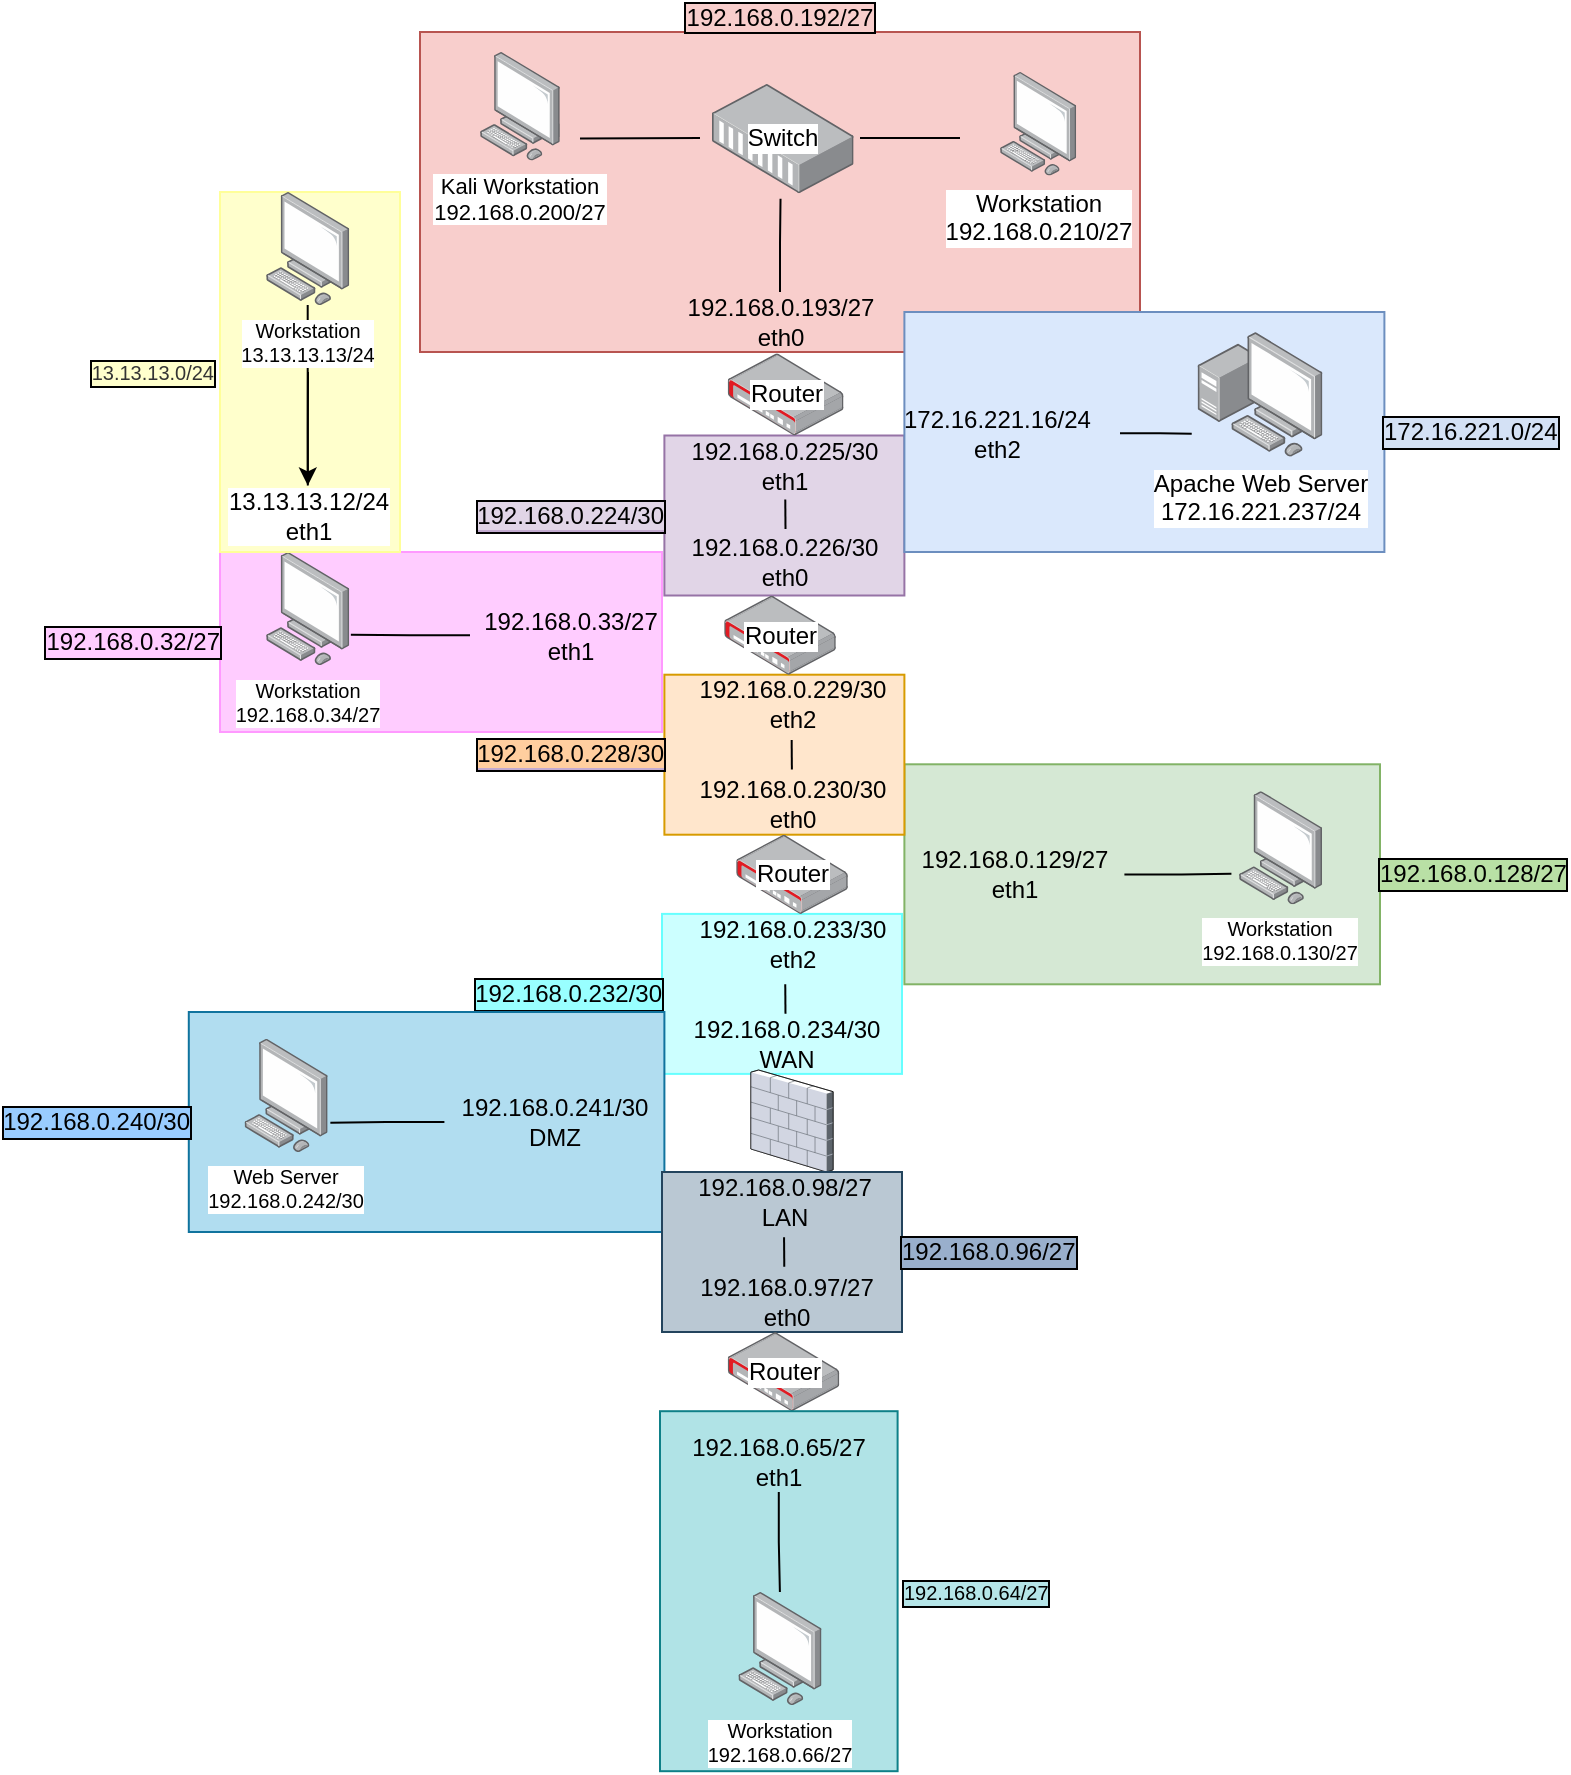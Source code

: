 <mxfile version="16.0.3" type="github">
  <diagram id="bv9NfRFVShrriIwBrnN3" name="Page-1">
    <mxGraphModel dx="2249" dy="780" grid="1" gridSize="10" guides="1" tooltips="1" connect="1" arrows="1" fold="1" page="1" pageScale="1" pageWidth="827" pageHeight="1169" math="0" shadow="0">
      <root>
        <mxCell id="0" />
        <mxCell id="1" parent="0" />
        <mxCell id="MmpTSS29BtTi1EmhJtcV-57" value="192.168.0.128/27" style="rounded=0;labelBackgroundColor=#B9E0A5;labelBorderColor=default;fillColor=#d5e8d4;strokeColor=#82b366;labelPosition=right;verticalLabelPosition=middle;align=left;verticalAlign=middle;spacing=-1;whiteSpace=wrap;html=1;" parent="1" vertex="1">
          <mxGeometry x="402.2" y="406.15" width="237.8" height="110" as="geometry" />
        </mxCell>
        <mxCell id="MmpTSS29BtTi1EmhJtcV-56" value="192.168.0.32/27" style="rounded=0;labelBackgroundColor=#FFCCFF;labelBorderColor=default;fillColor=#FFCCFF;strokeColor=#FF99FF;labelPosition=left;verticalLabelPosition=middle;align=right;verticalAlign=middle;spacing=-1;whiteSpace=wrap;html=1;" parent="1" vertex="1">
          <mxGeometry x="60" y="300" width="221" height="90" as="geometry" />
        </mxCell>
        <mxCell id="MmpTSS29BtTi1EmhJtcV-54" value="&lt;span style=&quot;&quot;&gt;192.168.0.232/30&lt;/span&gt;" style="rounded=0;whiteSpace=wrap;html=1;labelBackgroundColor=#99FFFF;labelBorderColor=default;fillColor=#CCFFFF;strokeColor=#66FFFF;labelPosition=left;verticalLabelPosition=middle;align=right;verticalAlign=middle;spacing=-1;" parent="1" vertex="1">
          <mxGeometry x="281" y="480.95" width="120" height="80" as="geometry" />
        </mxCell>
        <mxCell id="MmpTSS29BtTi1EmhJtcV-51" value="&lt;div&gt;&lt;span style=&quot;background-color: rgb(255 , 206 , 159)&quot;&gt;192.168.0.228/30&lt;/span&gt;&lt;/div&gt;" style="rounded=0;whiteSpace=wrap;html=1;labelBackgroundColor=#C3ABD0;labelBorderColor=default;fillColor=#ffe6cc;strokeColor=#d79b00;labelPosition=left;verticalLabelPosition=middle;align=right;verticalAlign=middle;spacing=-1;" parent="1" vertex="1">
          <mxGeometry x="282.2" y="361.35" width="120" height="80" as="geometry" />
        </mxCell>
        <mxCell id="MmpTSS29BtTi1EmhJtcV-38" value="&lt;span style=&quot;background-color: rgb(225 , 213 , 231)&quot;&gt;192.168.0.224/30&lt;/span&gt;" style="rounded=0;whiteSpace=wrap;html=1;labelBackgroundColor=#C3ABD0;labelBorderColor=default;fillColor=#e1d5e7;strokeColor=#9673a6;labelPosition=left;verticalLabelPosition=middle;align=right;verticalAlign=middle;spacing=-1;" parent="1" vertex="1">
          <mxGeometry x="282.2" y="241.75" width="120" height="80" as="geometry" />
        </mxCell>
        <mxCell id="MmpTSS29BtTi1EmhJtcV-10" value="192.168.0.192/27" style="rounded=0;fillColor=#f8cecc;strokeColor=#b85450;labelPosition=center;verticalLabelPosition=top;align=center;verticalAlign=bottom;labelBackgroundColor=#F8CECC;labelBorderColor=default;spacing=-1;whiteSpace=wrap;html=1;" parent="1" vertex="1">
          <mxGeometry x="160" y="40" width="360" height="160" as="geometry" />
        </mxCell>
        <mxCell id="MmpTSS29BtTi1EmhJtcV-35" value="172.16.221.0/24" style="rounded=0;labelBackgroundColor=#D4E1F5;labelBorderColor=default;fillColor=#dae8fc;strokeColor=#6c8ebf;labelPosition=right;verticalLabelPosition=middle;align=left;verticalAlign=middle;spacing=-1;whiteSpace=wrap;html=1;" parent="1" vertex="1">
          <mxGeometry x="402.2" y="180" width="240" height="120" as="geometry" />
        </mxCell>
        <mxCell id="MmpTSS29BtTi1EmhJtcV-3" value="&lt;div&gt;Workstation&lt;br&gt;&lt;/div&gt;&lt;div&gt;192.168.0.210/27&lt;/div&gt;" style="points=[];aspect=fixed;html=1;align=center;shadow=0;dashed=0;image;image=img/lib/allied_telesis/computer_and_terminals/Personal_Computer.svg;" parent="1" vertex="1">
          <mxGeometry x="450" y="60" width="38.22" height="51.8" as="geometry" />
        </mxCell>
        <mxCell id="pMQTTa0LI7Ytu90DuwI--7" style="edgeStyle=orthogonalEdgeStyle;rounded=0;orthogonalLoop=1;jettySize=auto;html=1;entryX=1.016;entryY=0.731;entryDx=0;entryDy=0;entryPerimeter=0;endArrow=none;endFill=0;" parent="1" source="MmpTSS29BtTi1EmhJtcV-23" target="MmpTSS29BtTi1EmhJtcV-55" edge="1">
          <mxGeometry relative="1" as="geometry" />
        </mxCell>
        <mxCell id="MmpTSS29BtTi1EmhJtcV-23" value="&lt;div&gt;192.168.0.33/27&lt;/div&gt;&lt;div&gt;eth1&lt;/div&gt;" style="text;html=1;align=center;verticalAlign=middle;resizable=0;points=[];autosize=1;strokeColor=none;fillColor=none;" parent="1" vertex="1">
          <mxGeometry x="185.0" y="326.55" width="100" height="30" as="geometry" />
        </mxCell>
        <mxCell id="pMQTTa0LI7Ytu90DuwI--5" style="edgeStyle=orthogonalEdgeStyle;rounded=0;orthogonalLoop=1;jettySize=auto;html=1;entryX=-0.09;entryY=0.73;entryDx=0;entryDy=0;entryPerimeter=0;endArrow=none;endFill=0;" parent="1" source="MmpTSS29BtTi1EmhJtcV-28" target="MmpTSS29BtTi1EmhJtcV-59" edge="1">
          <mxGeometry relative="1" as="geometry" />
        </mxCell>
        <mxCell id="MmpTSS29BtTi1EmhJtcV-28" value="&lt;div&gt;192.168.0.129/27&lt;/div&gt;&lt;div&gt;eth1&lt;/div&gt;" style="text;html=1;align=center;verticalAlign=middle;resizable=0;points=[];autosize=1;strokeColor=none;fillColor=none;" parent="1" vertex="1">
          <mxGeometry x="402.2" y="446.15" width="110" height="30" as="geometry" />
        </mxCell>
        <mxCell id="MmpTSS29BtTi1EmhJtcV-31" value="&lt;div&gt;Apache Web Server&lt;/div&gt;&lt;div&gt;172.16.221.237/24&lt;/div&gt;" style="points=[];aspect=fixed;html=1;align=center;shadow=0;dashed=0;image;image=img/lib/allied_telesis/computer_and_terminals/Personal_Computer_with_Server.svg;rounded=0;labelBackgroundColor=default;labelBorderColor=none;" parent="1" vertex="1">
          <mxGeometry x="548.8" y="190" width="62.4" height="62.4" as="geometry" />
        </mxCell>
        <mxCell id="MmpTSS29BtTi1EmhJtcV-42" style="edgeStyle=orthogonalEdgeStyle;rounded=0;orthogonalLoop=1;jettySize=auto;html=1;entryX=-0.047;entryY=0.815;entryDx=0;entryDy=0;entryPerimeter=0;endArrow=none;endFill=0;" parent="1" source="MmpTSS29BtTi1EmhJtcV-21" target="MmpTSS29BtTi1EmhJtcV-31" edge="1">
          <mxGeometry relative="1" as="geometry" />
        </mxCell>
        <mxCell id="MmpTSS29BtTi1EmhJtcV-21" value="&lt;div&gt;172.16.221.16/24&lt;/div&gt;&lt;div align=&quot;center&quot;&gt; eth2&lt;/div&gt;" style="text;whiteSpace=wrap;html=1;verticalAlign=middle;" parent="1" vertex="1">
          <mxGeometry x="400" y="225.55" width="110" height="30" as="geometry" />
        </mxCell>
        <mxCell id="MmpTSS29BtTi1EmhJtcV-7" value="&lt;div&gt;Router&lt;/div&gt;" style="points=[];aspect=fixed;html=1;align=center;shadow=0;dashed=0;image;image=img/lib/allied_telesis/security/Router_VPN.svg;direction=east;labelPosition=center;verticalLabelPosition=middle;verticalAlign=middle;" parent="1" vertex="1">
          <mxGeometry x="313.85" y="200.66" width="57.9" height="41.09" as="geometry" />
        </mxCell>
        <mxCell id="pMQTTa0LI7Ytu90DuwI--15" style="edgeStyle=orthogonalEdgeStyle;rounded=0;orthogonalLoop=1;jettySize=auto;html=1;entryX=0.484;entryY=1.051;entryDx=0;entryDy=0;entryPerimeter=0;endArrow=none;endFill=0;" parent="1" source="MmpTSS29BtTi1EmhJtcV-15" target="pMQTTa0LI7Ytu90DuwI--14" edge="1">
          <mxGeometry relative="1" as="geometry" />
        </mxCell>
        <mxCell id="MmpTSS29BtTi1EmhJtcV-15" value="&lt;div&gt;192.168.0.193/27&lt;/div&gt;&lt;div&gt;eth0&lt;/div&gt;" style="text;html=1;align=center;verticalAlign=middle;resizable=0;points=[];autosize=1;strokeColor=none;fillColor=none;labelBackgroundColor=none;" parent="1" vertex="1">
          <mxGeometry x="285" y="170" width="110" height="30" as="geometry" />
        </mxCell>
        <mxCell id="MmpTSS29BtTi1EmhJtcV-17" value="&lt;div&gt;192.168.0.225/30&lt;/div&gt;&lt;div&gt;eth1&lt;br&gt;&lt;/div&gt;" style="text;html=1;align=center;verticalAlign=middle;resizable=0;points=[];autosize=1;strokeColor=none;fillColor=none;" parent="1" vertex="1">
          <mxGeometry x="287.2" y="241.75" width="110" height="30" as="geometry" />
        </mxCell>
        <mxCell id="MmpTSS29BtTi1EmhJtcV-12" value="Router" style="points=[];aspect=fixed;html=1;align=center;shadow=0;dashed=0;image;image=img/lib/allied_telesis/security/Router_VPN.svg;labelPosition=center;verticalLabelPosition=middle;verticalAlign=middle;" parent="1" vertex="1">
          <mxGeometry x="312.1" y="321.75" width="55.8" height="39.6" as="geometry" />
        </mxCell>
        <mxCell id="MmpTSS29BtTi1EmhJtcV-13" value="&lt;div&gt;192.168.0.229/30&lt;/div&gt;&lt;div&gt;eth2&lt;/div&gt;" style="text;html=1;align=center;verticalAlign=middle;resizable=0;points=[];autosize=1;strokeColor=none;fillColor=none;spacing=2;" parent="1" vertex="1">
          <mxGeometry x="286" y="356.35" width="120" height="40" as="geometry" />
        </mxCell>
        <mxCell id="MmpTSS29BtTi1EmhJtcV-14" value="192.168.0.226/30&lt;br&gt;eth0&lt;br&gt;" style="text;align=center;verticalAlign=middle;resizable=0;points=[];autosize=1;strokeColor=none;fillColor=none;html=1;" parent="1" vertex="1">
          <mxGeometry x="287.2" y="290" width="110" height="30" as="geometry" />
        </mxCell>
        <mxCell id="MmpTSS29BtTi1EmhJtcV-41" value="" style="endArrow=none;html=1;rounded=0;entryX=0.504;entryY=1.067;entryDx=0;entryDy=0;entryPerimeter=0;exitX=0.505;exitY=-0.05;exitDx=0;exitDy=0;exitPerimeter=0;" parent="1" source="MmpTSS29BtTi1EmhJtcV-14" target="MmpTSS29BtTi1EmhJtcV-17" edge="1">
          <mxGeometry width="50" height="50" relative="1" as="geometry">
            <mxPoint x="450" y="410" as="sourcePoint" />
            <mxPoint x="500" y="360" as="targetPoint" />
          </mxGeometry>
        </mxCell>
        <mxCell id="MmpTSS29BtTi1EmhJtcV-26" value="&lt;div&gt;192.168.0.233/30&lt;/div&gt;&lt;div&gt;eth2&lt;/div&gt;" style="text;html=1;align=center;verticalAlign=middle;resizable=0;points=[];autosize=1;strokeColor=none;fillColor=none;" parent="1" vertex="1">
          <mxGeometry x="291" y="480.95" width="110" height="30" as="geometry" />
        </mxCell>
        <mxCell id="MmpTSS29BtTi1EmhJtcV-27" value="&lt;div&gt;192.168.0.230/30&lt;/div&gt;&lt;div&gt;eth0&lt;/div&gt;" style="text;html=1;align=center;verticalAlign=middle;resizable=0;points=[];autosize=1;strokeColor=none;fillColor=none;" parent="1" vertex="1">
          <mxGeometry x="291" y="411.35" width="110" height="30" as="geometry" />
        </mxCell>
        <mxCell id="MmpTSS29BtTi1EmhJtcV-52" value="Router" style="points=[];aspect=fixed;html=1;align=center;shadow=0;dashed=0;image;image=img/lib/allied_telesis/security/Router_VPN.svg;labelPosition=center;verticalLabelPosition=middle;verticalAlign=middle;" parent="1" vertex="1">
          <mxGeometry x="318.1" y="441.35" width="55.8" height="39.6" as="geometry" />
        </mxCell>
        <mxCell id="MmpTSS29BtTi1EmhJtcV-55" value="&lt;div style=&quot;font-size: 10px&quot;&gt;Workstation&lt;br style=&quot;font-size: 10px&quot;&gt;&lt;/div&gt;&lt;div style=&quot;font-size: 10px&quot;&gt;192.168.0.34/27&lt;/div&gt;" style="points=[];aspect=fixed;html=1;align=center;shadow=0;dashed=0;image;image=img/lib/allied_telesis/computer_and_terminals/Personal_Computer.svg;whiteSpace=wrap;fontSize=10;verticalAlign=top;" parent="1" vertex="1">
          <mxGeometry x="83.03" y="300" width="41.73" height="56.55" as="geometry" />
        </mxCell>
        <mxCell id="MmpTSS29BtTi1EmhJtcV-59" value="&lt;div style=&quot;font-size: 10px&quot;&gt;Workstation&lt;br style=&quot;font-size: 10px&quot;&gt;&lt;/div&gt;&lt;div style=&quot;font-size: 10px&quot;&gt;192.168.0.130/27&lt;/div&gt;" style="points=[];aspect=fixed;html=1;align=center;shadow=0;dashed=0;image;image=img/lib/allied_telesis/computer_and_terminals/Personal_Computer.svg;whiteSpace=wrap;fontSize=10;verticalAlign=top;" parent="1" vertex="1">
          <mxGeometry x="569.47" y="419.6" width="41.73" height="56.55" as="geometry" />
        </mxCell>
        <mxCell id="MmpTSS29BtTi1EmhJtcV-61" value="&lt;div&gt;13.13.13.0/24&lt;/div&gt;" style="rounded=0;whiteSpace=wrap;html=1;labelBackgroundColor=#FFFFCC;labelBorderColor=default;fontSize=10;strokeColor=#FFFF99;fillColor=#FFFFCC;fontColor=#333333;labelPosition=left;verticalLabelPosition=middle;align=right;verticalAlign=middle;" parent="1" vertex="1">
          <mxGeometry x="60" y="120" width="90" height="180" as="geometry" />
        </mxCell>
        <mxCell id="w69kU1kR6eawZi_-06lx-1" value="" style="edgeStyle=orthogonalEdgeStyle;rounded=0;orthogonalLoop=1;jettySize=auto;html=1;" edge="1" parent="1" source="MmpTSS29BtTi1EmhJtcV-60" target="MmpTSS29BtTi1EmhJtcV-62">
          <mxGeometry relative="1" as="geometry" />
        </mxCell>
        <mxCell id="MmpTSS29BtTi1EmhJtcV-60" value="&lt;div style=&quot;font-size: 10px&quot;&gt;Workstation&lt;br style=&quot;font-size: 10px&quot;&gt;&lt;/div&gt;&lt;div style=&quot;font-size: 10px&quot;&gt;13.13.13.13/24&lt;/div&gt;" style="points=[];aspect=fixed;html=1;align=center;shadow=0;dashed=0;image;image=img/lib/allied_telesis/computer_and_terminals/Personal_Computer.svg;whiteSpace=wrap;fontSize=10;verticalAlign=top;" parent="1" vertex="1">
          <mxGeometry x="83.03" y="120" width="41.73" height="56.55" as="geometry" />
        </mxCell>
        <mxCell id="pMQTTa0LI7Ytu90DuwI--8" style="edgeStyle=orthogonalEdgeStyle;rounded=0;orthogonalLoop=1;jettySize=auto;html=1;endArrow=none;endFill=0;" parent="1" source="MmpTSS29BtTi1EmhJtcV-62" edge="1">
          <mxGeometry relative="1" as="geometry">
            <mxPoint x="104" y="210" as="targetPoint" />
          </mxGeometry>
        </mxCell>
        <mxCell id="MmpTSS29BtTi1EmhJtcV-62" value="&lt;div&gt;13.13.13.12/24&lt;/div&gt;eth1" style="text;html=1;align=center;verticalAlign=middle;resizable=0;points=[];autosize=1;strokeColor=none;fillColor=none;labelBorderColor=none;labelBackgroundColor=default;" parent="1" vertex="1">
          <mxGeometry x="53.9" y="266.75" width="100" height="30" as="geometry" />
        </mxCell>
        <mxCell id="YH8cENEPJfag4Ptt6UQ3-1" value="&lt;div&gt;192.168.0.240/30&lt;/div&gt;" style="rounded=0;labelBackgroundColor=#99CCFF;labelBorderColor=default;fillColor=#b1ddf0;strokeColor=#10739e;labelPosition=left;verticalLabelPosition=middle;align=right;verticalAlign=middle;spacing=-1;whiteSpace=wrap;html=1;fontColor=#000000;" parent="1" vertex="1">
          <mxGeometry x="44.4" y="530" width="237.8" height="110" as="geometry" />
        </mxCell>
        <mxCell id="YH8cENEPJfag4Ptt6UQ3-2" value="&lt;div&gt;Web Server&lt;/div&gt;&lt;div&gt;192.168.0.242/30&lt;/div&gt;" style="points=[];aspect=fixed;html=1;align=center;shadow=0;dashed=0;image;image=img/lib/allied_telesis/computer_and_terminals/Personal_Computer.svg;whiteSpace=wrap;fontSize=10;verticalAlign=top;" parent="1" vertex="1">
          <mxGeometry x="72.2" y="543.45" width="41.73" height="56.55" as="geometry" />
        </mxCell>
        <mxCell id="YH8cENEPJfag4Ptt6UQ3-3" value="" style="verticalLabelPosition=bottom;sketch=0;aspect=fixed;html=1;verticalAlign=top;strokeColor=none;align=center;outlineConnect=0;shape=mxgraph.citrix.firewall;labelBackgroundColor=#99CCFF;fontColor=#000000;" parent="1" vertex="1">
          <mxGeometry x="325.43" y="559" width="41.13" height="51" as="geometry" />
        </mxCell>
        <mxCell id="pMQTTa0LI7Ytu90DuwI--4" style="edgeStyle=orthogonalEdgeStyle;rounded=0;orthogonalLoop=1;jettySize=auto;html=1;entryX=1.03;entryY=0.742;entryDx=0;entryDy=0;entryPerimeter=0;endArrow=none;endFill=0;" parent="1" source="YH8cENEPJfag4Ptt6UQ3-4" target="YH8cENEPJfag4Ptt6UQ3-2" edge="1">
          <mxGeometry relative="1" as="geometry" />
        </mxCell>
        <mxCell id="YH8cENEPJfag4Ptt6UQ3-4" value="192.168.0.241/30&lt;br&gt;DMZ" style="text;html=1;align=center;verticalAlign=middle;resizable=0;points=[];autosize=1;strokeColor=none;fillColor=none;fontColor=#000000;" parent="1" vertex="1">
          <mxGeometry x="172.2" y="570" width="110" height="30" as="geometry" />
        </mxCell>
        <mxCell id="YH8cENEPJfag4Ptt6UQ3-5" value="&lt;div&gt;192.168.0.234/30&lt;/div&gt;&lt;div&gt;WAN&lt;br&gt;&lt;/div&gt;" style="text;html=1;align=center;verticalAlign=middle;resizable=0;points=[];autosize=1;strokeColor=none;fillColor=none;fontColor=#000000;" parent="1" vertex="1">
          <mxGeometry x="287.8" y="530.95" width="110" height="30" as="geometry" />
        </mxCell>
        <mxCell id="YH8cENEPJfag4Ptt6UQ3-6" value="192.168.0.96/27" style="rounded=0;whiteSpace=wrap;html=1;labelBackgroundColor=#99AFCC;labelBorderColor=default;fillColor=#bac8d3;strokeColor=#23445d;labelPosition=right;verticalLabelPosition=middle;align=left;verticalAlign=middle;spacing=-1;" parent="1" vertex="1">
          <mxGeometry x="281" y="610" width="120" height="80" as="geometry" />
        </mxCell>
        <mxCell id="YH8cENEPJfag4Ptt6UQ3-7" value="&lt;div&gt;192.168.0.98/27&lt;/div&gt;&lt;div&gt;LAN&lt;br&gt;&lt;/div&gt;" style="text;html=1;align=center;verticalAlign=middle;resizable=0;points=[];autosize=1;strokeColor=none;fillColor=none;" parent="1" vertex="1">
          <mxGeometry x="292.2" y="610" width="100" height="30" as="geometry" />
        </mxCell>
        <mxCell id="YH8cENEPJfag4Ptt6UQ3-8" value="&lt;div&gt;192.168.0.97/27&lt;/div&gt;&lt;div&gt;eth0&lt;br&gt;&lt;/div&gt;" style="text;html=1;align=center;verticalAlign=middle;resizable=0;points=[];autosize=1;strokeColor=none;fillColor=none;fontColor=#000000;" parent="1" vertex="1">
          <mxGeometry x="292.8" y="660" width="100" height="30" as="geometry" />
        </mxCell>
        <mxCell id="YH8cENEPJfag4Ptt6UQ3-9" value="" style="endArrow=none;html=1;rounded=0;entryX=0.504;entryY=1.067;entryDx=0;entryDy=0;entryPerimeter=0;exitX=0.505;exitY=-0.05;exitDx=0;exitDy=0;exitPerimeter=0;" parent="1" edge="1">
          <mxGeometry width="50" height="50" relative="1" as="geometry">
            <mxPoint x="342.74" y="530.89" as="sourcePoint" />
            <mxPoint x="342.63" y="516.15" as="targetPoint" />
          </mxGeometry>
        </mxCell>
        <mxCell id="YH8cENEPJfag4Ptt6UQ3-12" value="" style="endArrow=none;html=1;rounded=0;entryX=0.504;entryY=1.067;entryDx=0;entryDy=0;entryPerimeter=0;exitX=0.505;exitY=-0.05;exitDx=0;exitDy=0;exitPerimeter=0;" parent="1" edge="1">
          <mxGeometry width="50" height="50" relative="1" as="geometry">
            <mxPoint x="342.14" y="657.37" as="sourcePoint" />
            <mxPoint x="342.03" y="642.63" as="targetPoint" />
          </mxGeometry>
        </mxCell>
        <mxCell id="YH8cENEPJfag4Ptt6UQ3-14" value="" style="endArrow=none;html=1;rounded=0;entryX=0.504;entryY=1.067;entryDx=0;entryDy=0;entryPerimeter=0;exitX=0.505;exitY=-0.05;exitDx=0;exitDy=0;exitPerimeter=0;" parent="1" edge="1">
          <mxGeometry width="50" height="50" relative="1" as="geometry">
            <mxPoint x="345.94" y="408.72" as="sourcePoint" />
            <mxPoint x="345.83" y="393.98" as="targetPoint" />
          </mxGeometry>
        </mxCell>
        <mxCell id="YH8cENEPJfag4Ptt6UQ3-15" value="Router" style="points=[];aspect=fixed;html=1;align=center;shadow=0;dashed=0;image;image=img/lib/allied_telesis/security/Router_VPN.svg;labelPosition=center;verticalLabelPosition=middle;verticalAlign=middle;" parent="1" vertex="1">
          <mxGeometry x="313.85" y="690" width="55.8" height="39.6" as="geometry" />
        </mxCell>
        <mxCell id="YH8cENEPJfag4Ptt6UQ3-16" value="192.168.0.64/27" style="rounded=0;whiteSpace=wrap;html=1;labelBackgroundColor=#B5E5E8;labelBorderColor=default;fontSize=10;strokeColor=#0e8088;fillColor=#b0e3e6;labelPosition=right;verticalLabelPosition=middle;align=left;verticalAlign=middle;" parent="1" vertex="1">
          <mxGeometry x="280" y="729.6" width="118.8" height="180" as="geometry" />
        </mxCell>
        <mxCell id="YH8cENEPJfag4Ptt6UQ3-17" value="&lt;div style=&quot;font-size: 10px&quot;&gt;Workstation&lt;br style=&quot;font-size: 10px&quot;&gt;&lt;/div&gt;&lt;div style=&quot;font-size: 10px&quot;&gt;192.168.0.66/27&lt;/div&gt;" style="points=[];aspect=fixed;html=1;align=center;shadow=0;dashed=0;image;image=img/lib/allied_telesis/computer_and_terminals/Personal_Computer.svg;whiteSpace=wrap;fontSize=10;verticalAlign=top;" parent="1" vertex="1">
          <mxGeometry x="319.13" y="820" width="41.73" height="56.55" as="geometry" />
        </mxCell>
        <mxCell id="pMQTTa0LI7Ytu90DuwI--2" style="edgeStyle=orthogonalEdgeStyle;rounded=0;orthogonalLoop=1;jettySize=auto;html=1;endArrow=none;endFill=0;" parent="1" source="YH8cENEPJfag4Ptt6UQ3-18" target="YH8cENEPJfag4Ptt6UQ3-17" edge="1">
          <mxGeometry relative="1" as="geometry" />
        </mxCell>
        <mxCell id="YH8cENEPJfag4Ptt6UQ3-18" value="&lt;div&gt;192.168.0.65/27&lt;/div&gt;&lt;div&gt;eth1&lt;/div&gt;" style="text;html=1;align=center;verticalAlign=middle;resizable=0;points=[];autosize=1;strokeColor=none;fillColor=none;fontColor=#000000;" parent="1" vertex="1">
          <mxGeometry x="289.4" y="740" width="100" height="30" as="geometry" />
        </mxCell>
        <mxCell id="pMQTTa0LI7Ytu90DuwI--9" value="" style="group;container=1;" parent="1" vertex="1" connectable="0">
          <mxGeometry x="190" y="50" width="45.6" height="61.8" as="geometry" />
        </mxCell>
        <mxCell id="MmpTSS29BtTi1EmhJtcV-1" value="Kali Workstation&#xa;192.168.0.200/27" style="points=[];aspect=fixed;align=center;shadow=0;dashed=0;image;image=img/lib/allied_telesis/computer_and_terminals/Personal_Computer.svg;fontSize=11;" parent="pMQTTa0LI7Ytu90DuwI--9" vertex="1">
          <mxGeometry width="40" height="54.21" as="geometry" />
        </mxCell>
        <mxCell id="MmpTSS29BtTi1EmhJtcV-30" value="" style="shape=image;html=1;verticalAlign=top;verticalLabelPosition=bottom;labelBackgroundColor=#ffffff;imageAspect=0;aspect=fixed;image=https://cdn0.iconfinder.com/data/icons/kameleon-free-pack/110/Hacker-128.png;rounded=0;labelBorderColor=default;" parent="pMQTTa0LI7Ytu90DuwI--9" vertex="1">
          <mxGeometry x="10" y="10.0" width="20" height="20" as="geometry" />
        </mxCell>
        <mxCell id="pMQTTa0LI7Ytu90DuwI--16" style="edgeStyle=orthogonalEdgeStyle;rounded=0;orthogonalLoop=1;jettySize=auto;html=1;endArrow=none;endFill=0;" parent="1" edge="1">
          <mxGeometry relative="1" as="geometry">
            <mxPoint x="380" y="93" as="sourcePoint" />
            <mxPoint x="430" y="93" as="targetPoint" />
          </mxGeometry>
        </mxCell>
        <mxCell id="pMQTTa0LI7Ytu90DuwI--18" style="edgeStyle=orthogonalEdgeStyle;rounded=0;orthogonalLoop=1;jettySize=auto;html=1;endArrow=none;endFill=0;" parent="1" edge="1">
          <mxGeometry relative="1" as="geometry">
            <mxPoint x="240" y="93.3" as="targetPoint" />
            <mxPoint x="300" y="93" as="sourcePoint" />
            <Array as="points">
              <mxPoint x="240" y="93" />
            </Array>
          </mxGeometry>
        </mxCell>
        <mxCell id="pMQTTa0LI7Ytu90DuwI--14" value="Switch" style="points=[];aspect=fixed;html=1;align=center;shadow=0;dashed=0;image;image=img/lib/allied_telesis/media_converters/Media_Converter_Modular.svg;labelBackgroundColor=default;labelBorderColor=none;labelPosition=center;verticalLabelPosition=middle;verticalAlign=middle;" parent="1" vertex="1">
          <mxGeometry x="306" y="66" width="70.8" height="54.6" as="geometry" />
        </mxCell>
      </root>
    </mxGraphModel>
  </diagram>
</mxfile>
